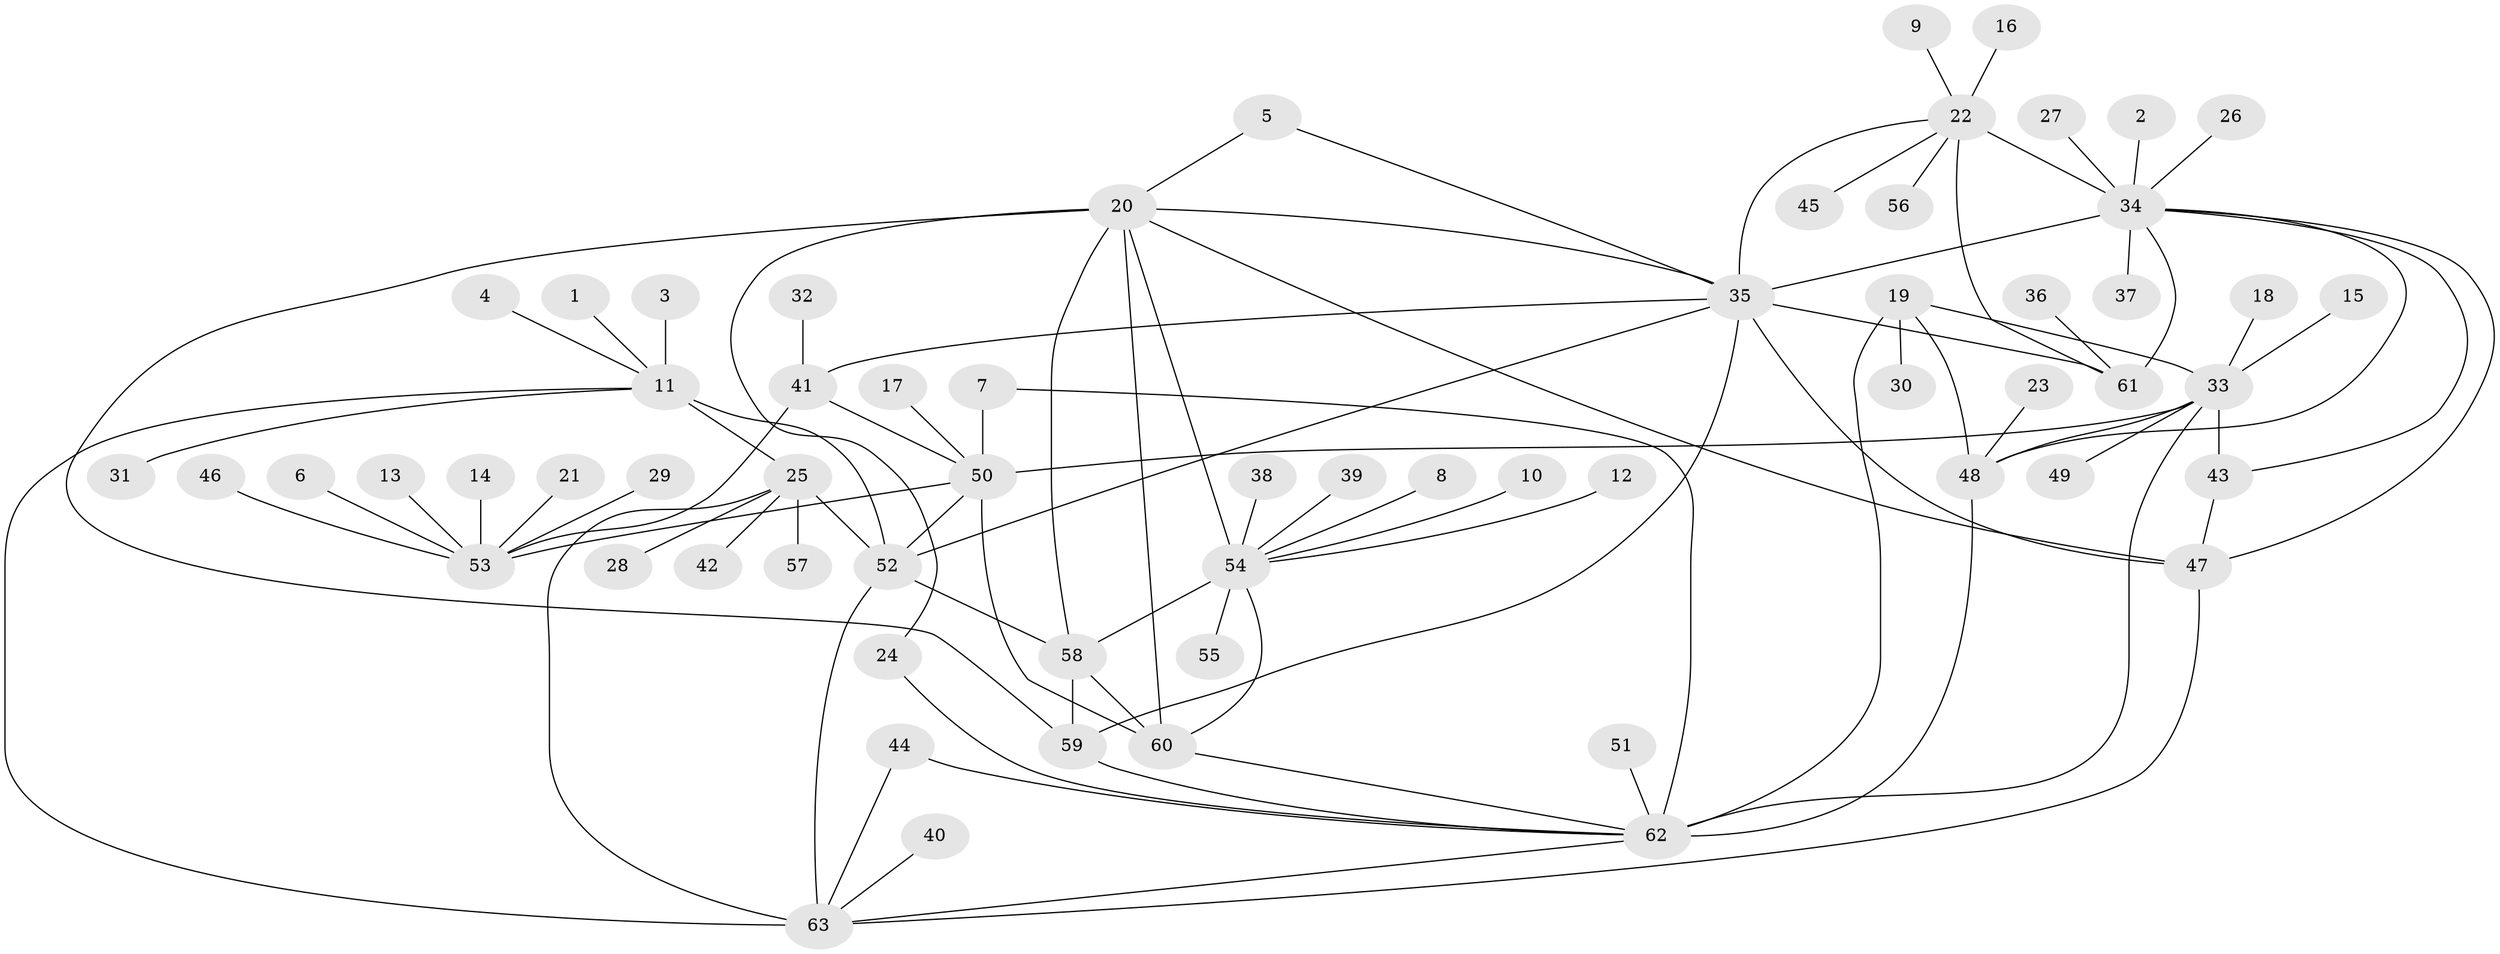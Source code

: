 // original degree distribution, {9: 0.03968253968253968, 8: 0.06349206349206349, 5: 0.015873015873015872, 12: 0.015873015873015872, 7: 0.031746031746031744, 6: 0.023809523809523808, 14: 0.023809523809523808, 11: 0.023809523809523808, 1: 0.5793650793650794, 3: 0.05555555555555555, 2: 0.1111111111111111, 4: 0.015873015873015872}
// Generated by graph-tools (version 1.1) at 2025/02/03/09/25 03:02:33]
// undirected, 63 vertices, 93 edges
graph export_dot {
graph [start="1"]
  node [color=gray90,style=filled];
  1;
  2;
  3;
  4;
  5;
  6;
  7;
  8;
  9;
  10;
  11;
  12;
  13;
  14;
  15;
  16;
  17;
  18;
  19;
  20;
  21;
  22;
  23;
  24;
  25;
  26;
  27;
  28;
  29;
  30;
  31;
  32;
  33;
  34;
  35;
  36;
  37;
  38;
  39;
  40;
  41;
  42;
  43;
  44;
  45;
  46;
  47;
  48;
  49;
  50;
  51;
  52;
  53;
  54;
  55;
  56;
  57;
  58;
  59;
  60;
  61;
  62;
  63;
  1 -- 11 [weight=1.0];
  2 -- 34 [weight=1.0];
  3 -- 11 [weight=1.0];
  4 -- 11 [weight=1.0];
  5 -- 20 [weight=1.0];
  5 -- 35 [weight=1.0];
  6 -- 53 [weight=1.0];
  7 -- 50 [weight=1.0];
  7 -- 62 [weight=1.0];
  8 -- 54 [weight=1.0];
  9 -- 22 [weight=1.0];
  10 -- 54 [weight=1.0];
  11 -- 25 [weight=2.0];
  11 -- 31 [weight=1.0];
  11 -- 52 [weight=2.0];
  11 -- 63 [weight=1.0];
  12 -- 54 [weight=1.0];
  13 -- 53 [weight=1.0];
  14 -- 53 [weight=1.0];
  15 -- 33 [weight=1.0];
  16 -- 22 [weight=1.0];
  17 -- 50 [weight=1.0];
  18 -- 33 [weight=1.0];
  19 -- 30 [weight=1.0];
  19 -- 33 [weight=1.0];
  19 -- 48 [weight=3.0];
  19 -- 62 [weight=1.0];
  20 -- 24 [weight=1.0];
  20 -- 35 [weight=1.0];
  20 -- 47 [weight=1.0];
  20 -- 54 [weight=2.0];
  20 -- 58 [weight=2.0];
  20 -- 59 [weight=1.0];
  20 -- 60 [weight=1.0];
  21 -- 53 [weight=1.0];
  22 -- 34 [weight=3.0];
  22 -- 35 [weight=3.0];
  22 -- 45 [weight=1.0];
  22 -- 56 [weight=1.0];
  22 -- 61 [weight=3.0];
  23 -- 48 [weight=1.0];
  24 -- 62 [weight=1.0];
  25 -- 28 [weight=1.0];
  25 -- 42 [weight=1.0];
  25 -- 52 [weight=4.0];
  25 -- 57 [weight=1.0];
  25 -- 63 [weight=2.0];
  26 -- 34 [weight=1.0];
  27 -- 34 [weight=1.0];
  29 -- 53 [weight=1.0];
  32 -- 41 [weight=1.0];
  33 -- 43 [weight=1.0];
  33 -- 48 [weight=3.0];
  33 -- 49 [weight=1.0];
  33 -- 50 [weight=1.0];
  33 -- 62 [weight=1.0];
  34 -- 35 [weight=1.0];
  34 -- 37 [weight=1.0];
  34 -- 43 [weight=1.0];
  34 -- 47 [weight=1.0];
  34 -- 48 [weight=1.0];
  34 -- 61 [weight=1.0];
  35 -- 41 [weight=1.0];
  35 -- 47 [weight=2.0];
  35 -- 52 [weight=4.0];
  35 -- 59 [weight=1.0];
  35 -- 61 [weight=1.0];
  36 -- 61 [weight=1.0];
  38 -- 54 [weight=1.0];
  39 -- 54 [weight=1.0];
  40 -- 63 [weight=1.0];
  41 -- 50 [weight=2.0];
  41 -- 53 [weight=3.0];
  43 -- 47 [weight=1.0];
  44 -- 62 [weight=1.0];
  44 -- 63 [weight=1.0];
  46 -- 53 [weight=1.0];
  47 -- 63 [weight=1.0];
  48 -- 62 [weight=3.0];
  50 -- 52 [weight=1.0];
  50 -- 53 [weight=6.0];
  50 -- 60 [weight=1.0];
  51 -- 62 [weight=1.0];
  52 -- 58 [weight=1.0];
  52 -- 63 [weight=2.0];
  54 -- 55 [weight=1.0];
  54 -- 58 [weight=4.0];
  54 -- 60 [weight=2.0];
  58 -- 59 [weight=1.0];
  58 -- 60 [weight=2.0];
  59 -- 62 [weight=1.0];
  60 -- 62 [weight=1.0];
  62 -- 63 [weight=1.0];
}
